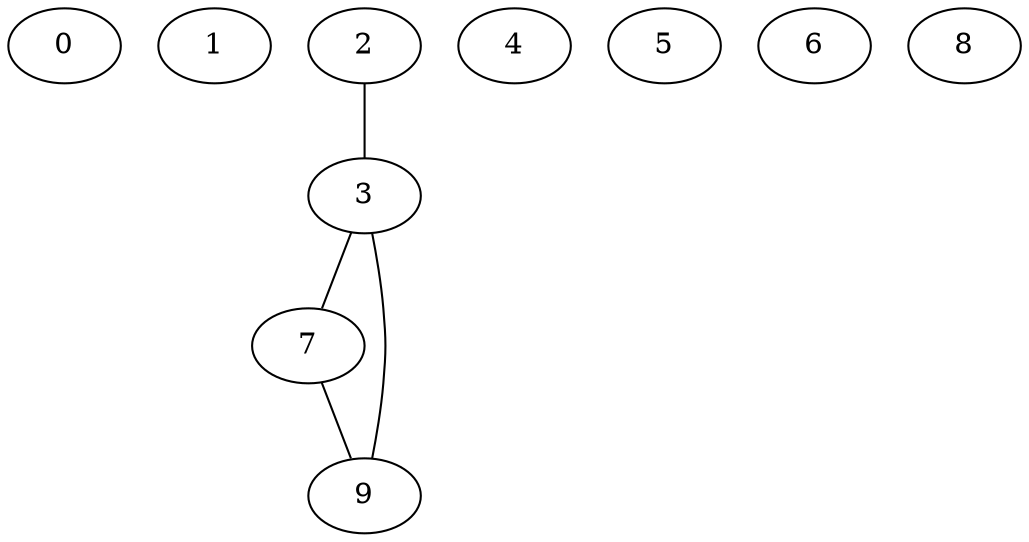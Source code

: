 graph Puntos {
0[pos = "68, -21!"]
1[pos = "57, 60!"]
2[pos = "82, -60!"]
3[pos = "-33, 54!"]
4[pos = "-44, 11!"]
5[pos = "-5, 26!"]
6[pos = "-27, 3!"]
7[pos = "90, 83!"]
8[pos = "27, 43!"]
9[pos = "-72, 21!"]

2 -- 3
3 -- 7
7 -- 9
9 -- 3
}
